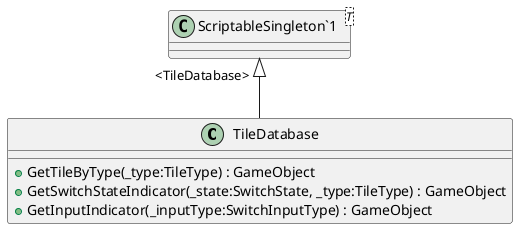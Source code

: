@startuml
class TileDatabase {
    + GetTileByType(_type:TileType) : GameObject
    + GetSwitchStateIndicator(_state:SwitchState, _type:TileType) : GameObject
    + GetInputIndicator(_inputType:SwitchInputType) : GameObject
}
class "ScriptableSingleton`1"<T> {
}
"ScriptableSingleton`1" "<TileDatabase>" <|-- TileDatabase
@enduml
